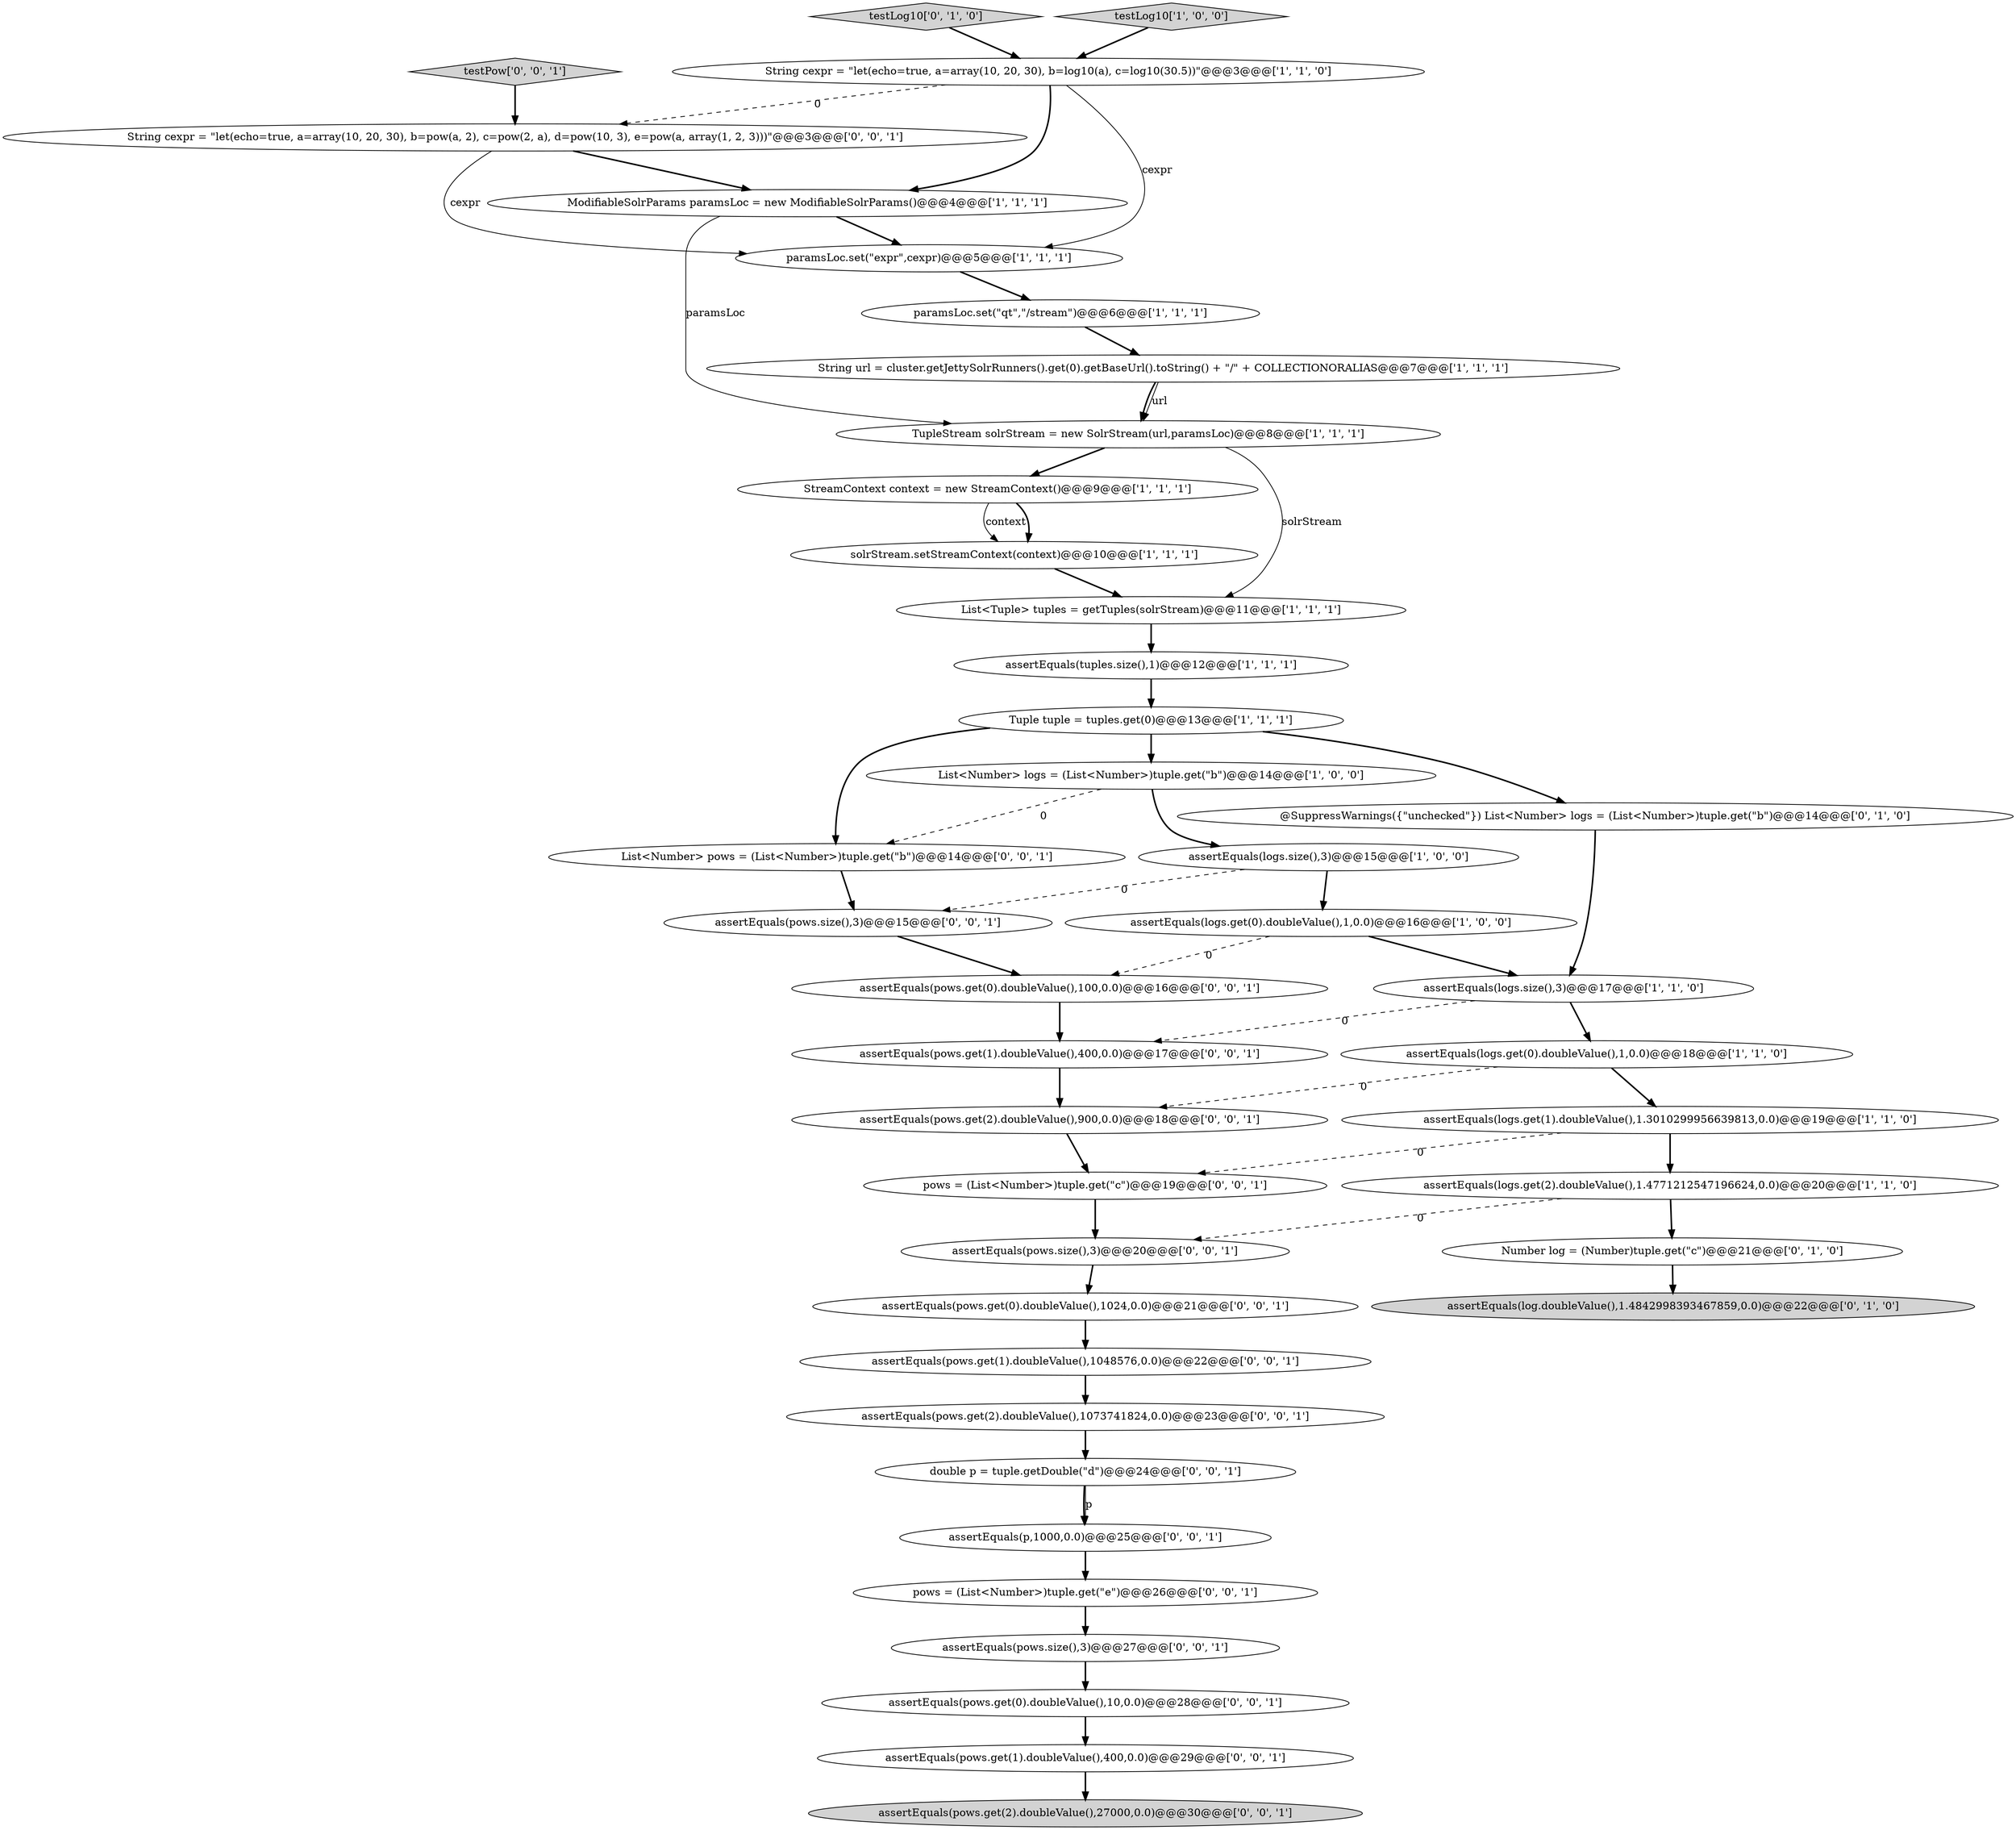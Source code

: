 digraph {
38 [style = filled, label = "List<Number> pows = (List<Number>)tuple.get(\"b\")@@@14@@@['0', '0', '1']", fillcolor = white, shape = ellipse image = "AAA0AAABBB3BBB"];
3 [style = filled, label = "List<Number> logs = (List<Number>)tuple.get(\"b\")@@@14@@@['1', '0', '0']", fillcolor = white, shape = ellipse image = "AAA0AAABBB1BBB"];
10 [style = filled, label = "assertEquals(logs.get(2).doubleValue(),1.4771212547196624,0.0)@@@20@@@['1', '1', '0']", fillcolor = white, shape = ellipse image = "AAA0AAABBB1BBB"];
25 [style = filled, label = "assertEquals(pows.get(2).doubleValue(),27000,0.0)@@@30@@@['0', '0', '1']", fillcolor = lightgray, shape = ellipse image = "AAA0AAABBB3BBB"];
40 [style = filled, label = "String cexpr = \"let(echo=true, a=array(10, 20, 30), b=pow(a, 2), c=pow(2, a), d=pow(10, 3), e=pow(a, array(1, 2, 3)))\"@@@3@@@['0', '0', '1']", fillcolor = white, shape = ellipse image = "AAA0AAABBB3BBB"];
29 [style = filled, label = "pows = (List<Number>)tuple.get(\"c\")@@@19@@@['0', '0', '1']", fillcolor = white, shape = ellipse image = "AAA0AAABBB3BBB"];
8 [style = filled, label = "StreamContext context = new StreamContext()@@@9@@@['1', '1', '1']", fillcolor = white, shape = ellipse image = "AAA0AAABBB1BBB"];
33 [style = filled, label = "assertEquals(pows.get(0).doubleValue(),10,0.0)@@@28@@@['0', '0', '1']", fillcolor = white, shape = ellipse image = "AAA0AAABBB3BBB"];
32 [style = filled, label = "assertEquals(pows.get(0).doubleValue(),1024,0.0)@@@21@@@['0', '0', '1']", fillcolor = white, shape = ellipse image = "AAA0AAABBB3BBB"];
17 [style = filled, label = "TupleStream solrStream = new SolrStream(url,paramsLoc)@@@8@@@['1', '1', '1']", fillcolor = white, shape = ellipse image = "AAA0AAABBB1BBB"];
24 [style = filled, label = "assertEquals(pows.get(1).doubleValue(),1048576,0.0)@@@22@@@['0', '0', '1']", fillcolor = white, shape = ellipse image = "AAA0AAABBB3BBB"];
1 [style = filled, label = "solrStream.setStreamContext(context)@@@10@@@['1', '1', '1']", fillcolor = white, shape = ellipse image = "AAA0AAABBB1BBB"];
30 [style = filled, label = "assertEquals(pows.get(1).doubleValue(),400,0.0)@@@29@@@['0', '0', '1']", fillcolor = white, shape = ellipse image = "AAA0AAABBB3BBB"];
12 [style = filled, label = "paramsLoc.set(\"expr\",cexpr)@@@5@@@['1', '1', '1']", fillcolor = white, shape = ellipse image = "AAA0AAABBB1BBB"];
14 [style = filled, label = "assertEquals(logs.get(0).doubleValue(),1,0.0)@@@18@@@['1', '1', '0']", fillcolor = white, shape = ellipse image = "AAA0AAABBB1BBB"];
4 [style = filled, label = "String url = cluster.getJettySolrRunners().get(0).getBaseUrl().toString() + \"/\" + COLLECTIONORALIAS@@@7@@@['1', '1', '1']", fillcolor = white, shape = ellipse image = "AAA0AAABBB1BBB"];
22 [style = filled, label = "testLog10['0', '1', '0']", fillcolor = lightgray, shape = diamond image = "AAA0AAABBB2BBB"];
26 [style = filled, label = "double p = tuple.getDouble(\"d\")@@@24@@@['0', '0', '1']", fillcolor = white, shape = ellipse image = "AAA0AAABBB3BBB"];
36 [style = filled, label = "assertEquals(pows.get(2).doubleValue(),1073741824,0.0)@@@23@@@['0', '0', '1']", fillcolor = white, shape = ellipse image = "AAA0AAABBB3BBB"];
31 [style = filled, label = "assertEquals(pows.get(1).doubleValue(),400,0.0)@@@17@@@['0', '0', '1']", fillcolor = white, shape = ellipse image = "AAA0AAABBB3BBB"];
5 [style = filled, label = "ModifiableSolrParams paramsLoc = new ModifiableSolrParams()@@@4@@@['1', '1', '1']", fillcolor = white, shape = ellipse image = "AAA0AAABBB1BBB"];
9 [style = filled, label = "assertEquals(logs.size(),3)@@@15@@@['1', '0', '0']", fillcolor = white, shape = ellipse image = "AAA0AAABBB1BBB"];
37 [style = filled, label = "assertEquals(pows.get(2).doubleValue(),900,0.0)@@@18@@@['0', '0', '1']", fillcolor = white, shape = ellipse image = "AAA0AAABBB3BBB"];
11 [style = filled, label = "String cexpr = \"let(echo=true, a=array(10, 20, 30), b=log10(a), c=log10(30.5))\"@@@3@@@['1', '1', '0']", fillcolor = white, shape = ellipse image = "AAA0AAABBB1BBB"];
35 [style = filled, label = "assertEquals(p,1000,0.0)@@@25@@@['0', '0', '1']", fillcolor = white, shape = ellipse image = "AAA0AAABBB3BBB"];
16 [style = filled, label = "assertEquals(logs.get(1).doubleValue(),1.3010299956639813,0.0)@@@19@@@['1', '1', '0']", fillcolor = white, shape = ellipse image = "AAA0AAABBB1BBB"];
28 [style = filled, label = "pows = (List<Number>)tuple.get(\"e\")@@@26@@@['0', '0', '1']", fillcolor = white, shape = ellipse image = "AAA0AAABBB3BBB"];
6 [style = filled, label = "assertEquals(tuples.size(),1)@@@12@@@['1', '1', '1']", fillcolor = white, shape = ellipse image = "AAA0AAABBB1BBB"];
39 [style = filled, label = "assertEquals(pows.size(),3)@@@20@@@['0', '0', '1']", fillcolor = white, shape = ellipse image = "AAA0AAABBB3BBB"];
23 [style = filled, label = "assertEquals(pows.size(),3)@@@15@@@['0', '0', '1']", fillcolor = white, shape = ellipse image = "AAA0AAABBB3BBB"];
41 [style = filled, label = "assertEquals(pows.get(0).doubleValue(),100,0.0)@@@16@@@['0', '0', '1']", fillcolor = white, shape = ellipse image = "AAA0AAABBB3BBB"];
2 [style = filled, label = "Tuple tuple = tuples.get(0)@@@13@@@['1', '1', '1']", fillcolor = white, shape = ellipse image = "AAA0AAABBB1BBB"];
21 [style = filled, label = "@SuppressWarnings({\"unchecked\"}) List<Number> logs = (List<Number>)tuple.get(\"b\")@@@14@@@['0', '1', '0']", fillcolor = white, shape = ellipse image = "AAA0AAABBB2BBB"];
34 [style = filled, label = "testPow['0', '0', '1']", fillcolor = lightgray, shape = diamond image = "AAA0AAABBB3BBB"];
0 [style = filled, label = "paramsLoc.set(\"qt\",\"/stream\")@@@6@@@['1', '1', '1']", fillcolor = white, shape = ellipse image = "AAA0AAABBB1BBB"];
19 [style = filled, label = "assertEquals(log.doubleValue(),1.4842998393467859,0.0)@@@22@@@['0', '1', '0']", fillcolor = lightgray, shape = ellipse image = "AAA0AAABBB2BBB"];
20 [style = filled, label = "Number log = (Number)tuple.get(\"c\")@@@21@@@['0', '1', '0']", fillcolor = white, shape = ellipse image = "AAA0AAABBB2BBB"];
15 [style = filled, label = "assertEquals(logs.size(),3)@@@17@@@['1', '1', '0']", fillcolor = white, shape = ellipse image = "AAA0AAABBB1BBB"];
27 [style = filled, label = "assertEquals(pows.size(),3)@@@27@@@['0', '0', '1']", fillcolor = white, shape = ellipse image = "AAA0AAABBB3BBB"];
18 [style = filled, label = "testLog10['1', '0', '0']", fillcolor = lightgray, shape = diamond image = "AAA0AAABBB1BBB"];
13 [style = filled, label = "List<Tuple> tuples = getTuples(solrStream)@@@11@@@['1', '1', '1']", fillcolor = white, shape = ellipse image = "AAA0AAABBB1BBB"];
7 [style = filled, label = "assertEquals(logs.get(0).doubleValue(),1,0.0)@@@16@@@['1', '0', '0']", fillcolor = white, shape = ellipse image = "AAA0AAABBB1BBB"];
22->11 [style = bold, label=""];
14->37 [style = dashed, label="0"];
12->0 [style = bold, label=""];
40->5 [style = bold, label=""];
31->37 [style = bold, label=""];
27->33 [style = bold, label=""];
0->4 [style = bold, label=""];
10->39 [style = dashed, label="0"];
3->38 [style = dashed, label="0"];
14->16 [style = bold, label=""];
21->15 [style = bold, label=""];
32->24 [style = bold, label=""];
11->12 [style = solid, label="cexpr"];
5->17 [style = solid, label="paramsLoc"];
24->36 [style = bold, label=""];
8->1 [style = solid, label="context"];
26->35 [style = bold, label=""];
13->6 [style = bold, label=""];
39->32 [style = bold, label=""];
4->17 [style = bold, label=""];
34->40 [style = bold, label=""];
30->25 [style = bold, label=""];
41->31 [style = bold, label=""];
40->12 [style = solid, label="cexpr"];
16->10 [style = bold, label=""];
35->28 [style = bold, label=""];
26->35 [style = solid, label="p"];
6->2 [style = bold, label=""];
2->21 [style = bold, label=""];
9->7 [style = bold, label=""];
2->3 [style = bold, label=""];
20->19 [style = bold, label=""];
8->1 [style = bold, label=""];
28->27 [style = bold, label=""];
17->13 [style = solid, label="solrStream"];
37->29 [style = bold, label=""];
33->30 [style = bold, label=""];
15->14 [style = bold, label=""];
29->39 [style = bold, label=""];
3->9 [style = bold, label=""];
38->23 [style = bold, label=""];
36->26 [style = bold, label=""];
4->17 [style = solid, label="url"];
7->41 [style = dashed, label="0"];
11->40 [style = dashed, label="0"];
17->8 [style = bold, label=""];
9->23 [style = dashed, label="0"];
15->31 [style = dashed, label="0"];
5->12 [style = bold, label=""];
7->15 [style = bold, label=""];
23->41 [style = bold, label=""];
16->29 [style = dashed, label="0"];
2->38 [style = bold, label=""];
18->11 [style = bold, label=""];
11->5 [style = bold, label=""];
1->13 [style = bold, label=""];
10->20 [style = bold, label=""];
}
